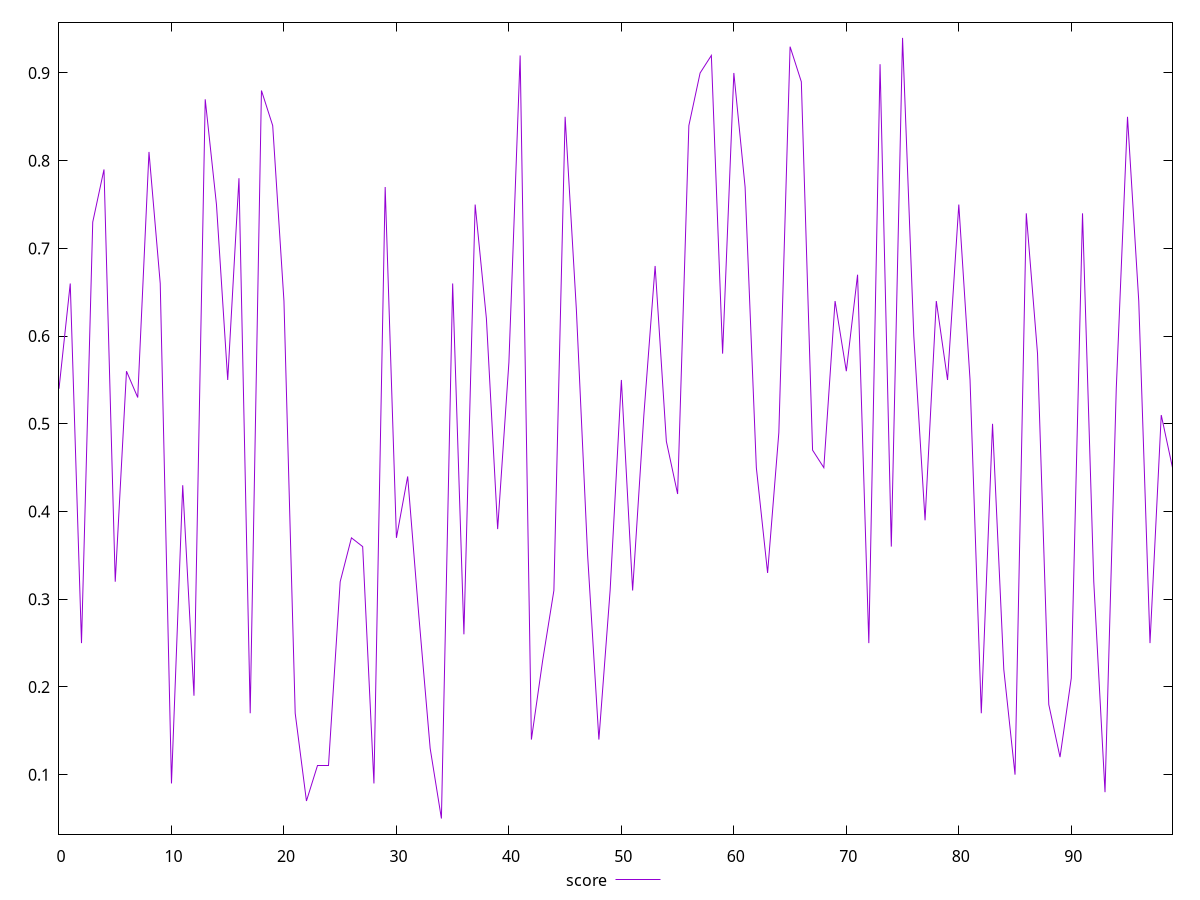 reset

$score <<EOF
0 0.54
1 0.66
2 0.25
3 0.73
4 0.79
5 0.32
6 0.56
7 0.53
8 0.81
9 0.66
10 0.09
11 0.43
12 0.19
13 0.87
14 0.75
15 0.55
16 0.78
17 0.17
18 0.88
19 0.84
20 0.64
21 0.17
22 0.07
23 0.11
24 0.11
25 0.32
26 0.37
27 0.36
28 0.09
29 0.77
30 0.37
31 0.44
32 0.28
33 0.13
34 0.05
35 0.66
36 0.26
37 0.75
38 0.62
39 0.38
40 0.57
41 0.92
42 0.14
43 0.23
44 0.31
45 0.85
46 0.63
47 0.35
48 0.14
49 0.31
50 0.55
51 0.31
52 0.51
53 0.68
54 0.48
55 0.42
56 0.84
57 0.9
58 0.92
59 0.58
60 0.9
61 0.77
62 0.45
63 0.33
64 0.49
65 0.93
66 0.89
67 0.47
68 0.45
69 0.64
70 0.56
71 0.67
72 0.25
73 0.91
74 0.36
75 0.94
76 0.6
77 0.39
78 0.64
79 0.55
80 0.75
81 0.55
82 0.17
83 0.5
84 0.22
85 0.1
86 0.74
87 0.58
88 0.18
89 0.12
90 0.21
91 0.74
92 0.32
93 0.08
94 0.54
95 0.85
96 0.64
97 0.25
98 0.51
99 0.45
EOF

set key outside below
set xrange [0:99]
set yrange [0.032200000000000006:0.9578]
set trange [0.032200000000000006:0.9578]
set terminal svg size 640, 500 enhanced background rgb 'white'
set output "report_00015_2021-02-09T16-11-33.973Z/max-potential-fid/samples/pages+cached+noadtech+nomedia/score/values.svg"

plot $score title "score" with line

reset
